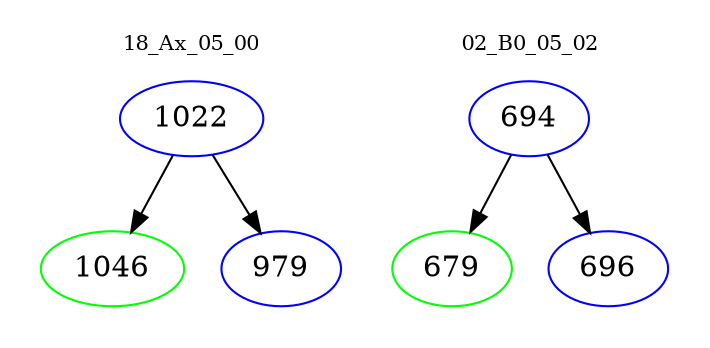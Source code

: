 digraph{
subgraph cluster_0 {
color = white
label = "18_Ax_05_00";
fontsize=10;
T0_1022 [label="1022", color="blue"]
T0_1022 -> T0_1046 [color="black"]
T0_1046 [label="1046", color="green"]
T0_1022 -> T0_979 [color="black"]
T0_979 [label="979", color="blue"]
}
subgraph cluster_1 {
color = white
label = "02_B0_05_02";
fontsize=10;
T1_694 [label="694", color="blue"]
T1_694 -> T1_679 [color="black"]
T1_679 [label="679", color="green"]
T1_694 -> T1_696 [color="black"]
T1_696 [label="696", color="blue"]
}
}
